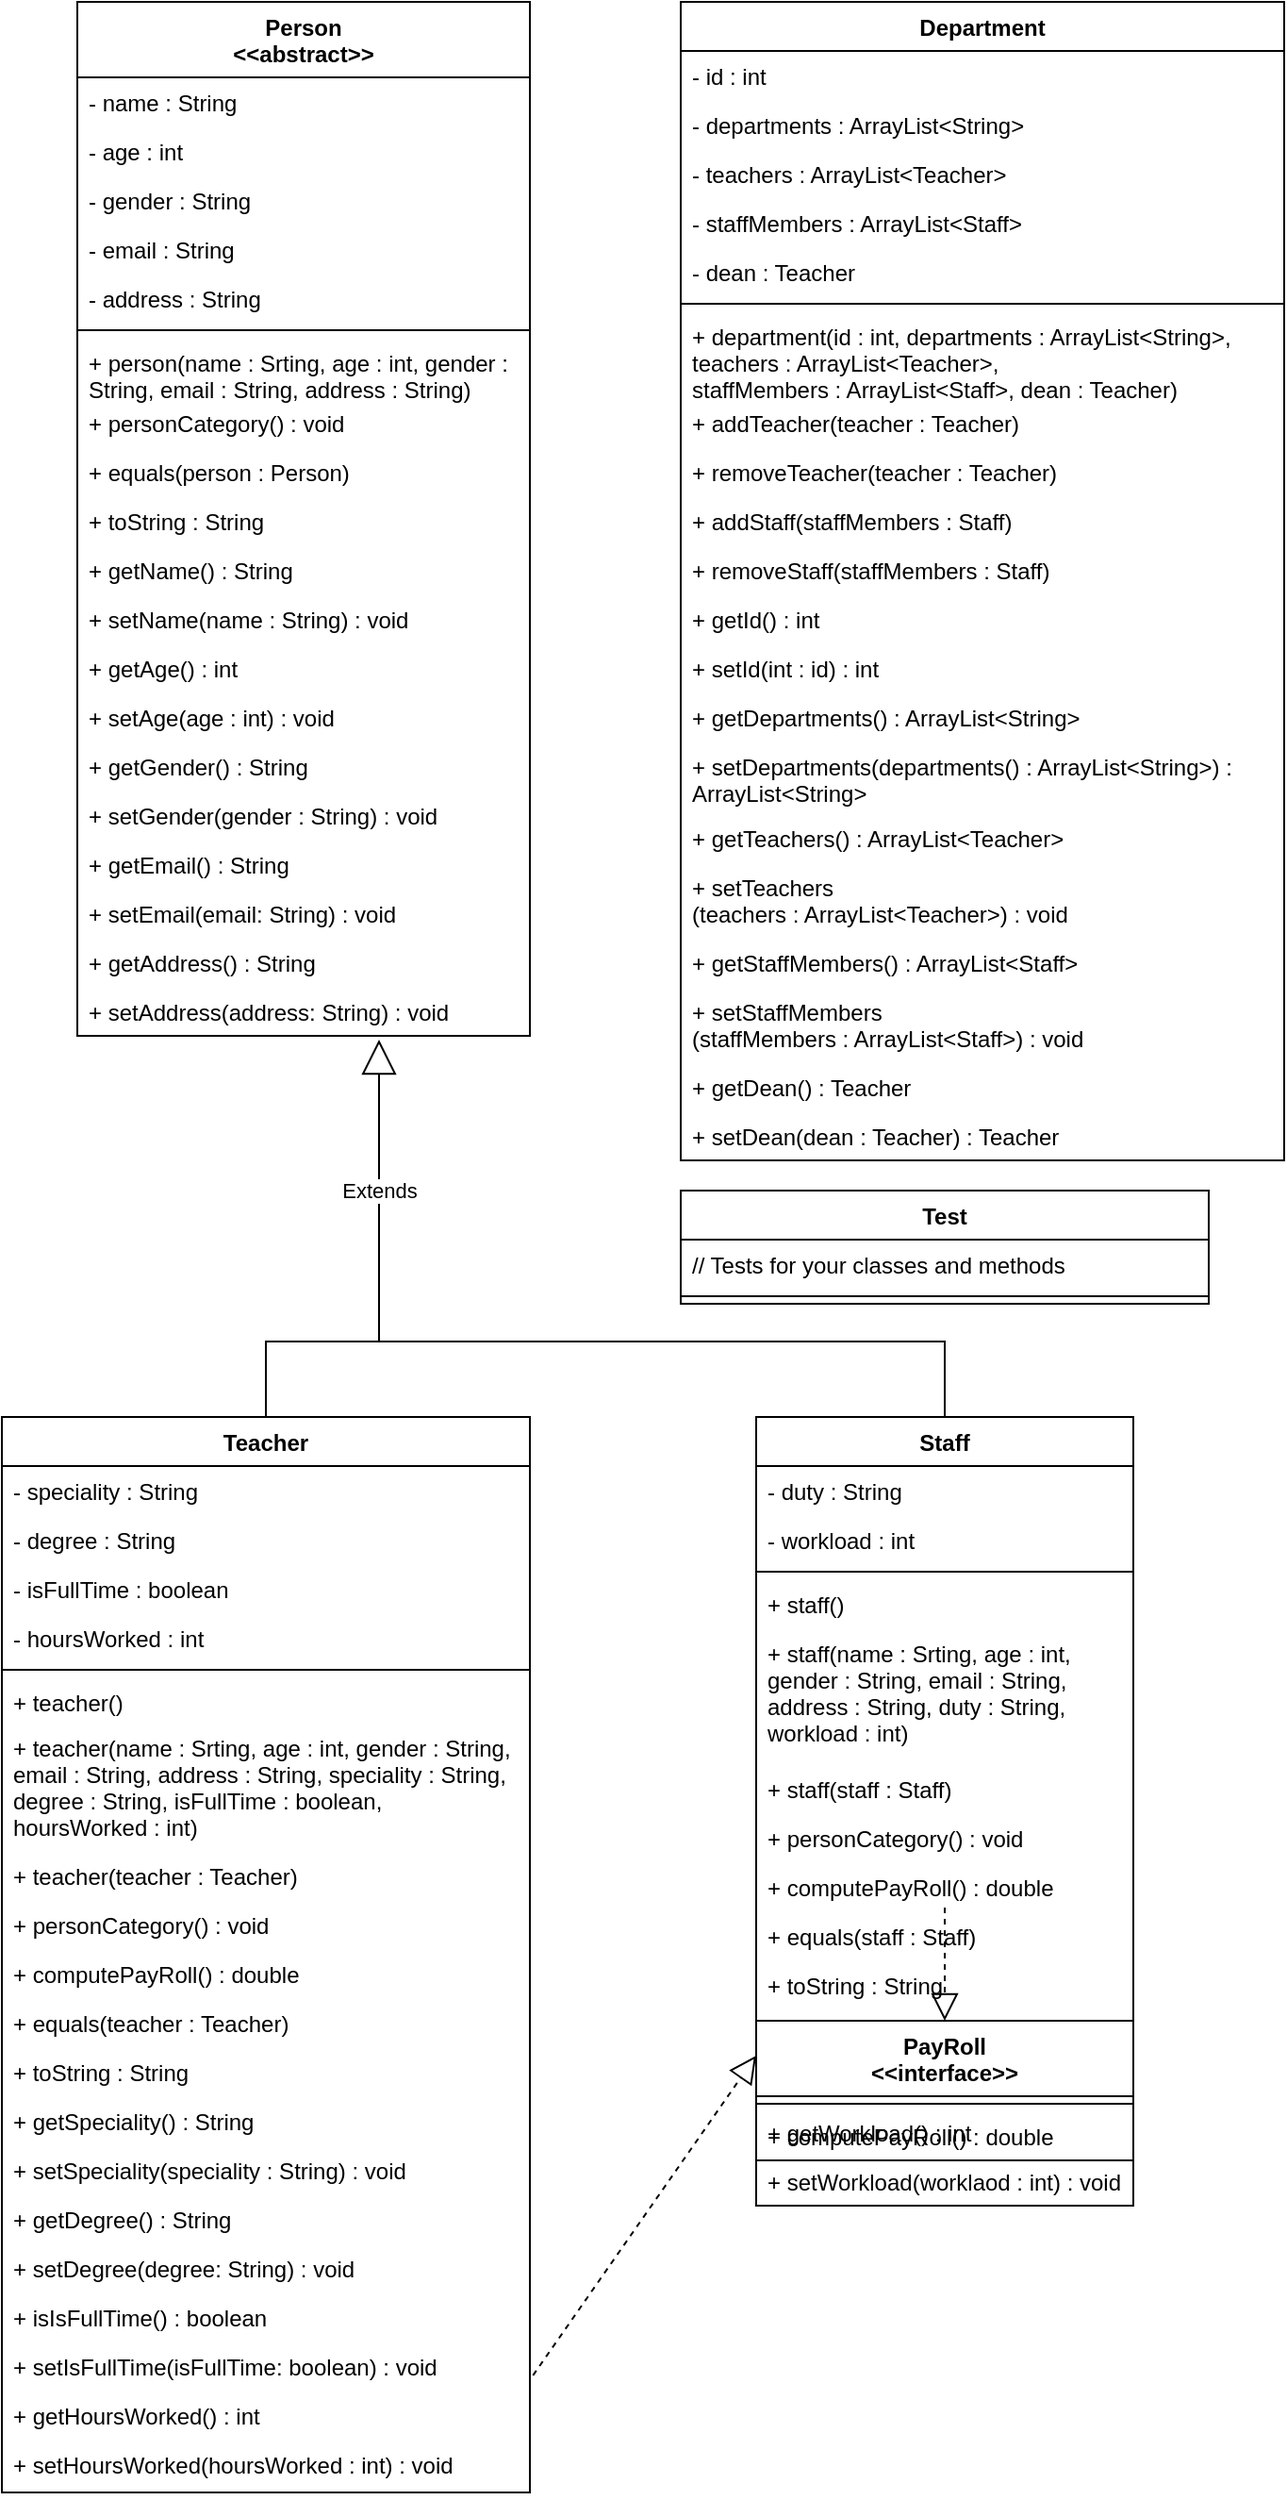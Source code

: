 <mxfile version="17.5.0" type="device"><diagram id="C5RBs43oDa-KdzZeNtuy" name="Page-1"><mxGraphModel dx="1038" dy="519" grid="1" gridSize="10" guides="1" tooltips="1" connect="1" arrows="1" fold="1" page="1" pageScale="1" pageWidth="827" pageHeight="1169" math="0" shadow="0"><root><mxCell id="WIyWlLk6GJQsqaUBKTNV-0"/><mxCell id="WIyWlLk6GJQsqaUBKTNV-1" parent="WIyWlLk6GJQsqaUBKTNV-0"/><mxCell id="uLpsGsBHw55Bv8MK6fu1-0" value="Person&#10;&lt;&lt;abstract&gt;&gt;" style="swimlane;fontStyle=1;align=center;verticalAlign=top;childLayout=stackLayout;horizontal=1;startSize=40;horizontalStack=0;resizeParent=1;resizeParentMax=0;resizeLast=0;collapsible=1;marginBottom=0;" parent="WIyWlLk6GJQsqaUBKTNV-1" vertex="1"><mxGeometry x="120" y="10" width="240" height="548" as="geometry"/></mxCell><mxCell id="uLpsGsBHw55Bv8MK6fu1-1" value="- name : String" style="text;strokeColor=none;fillColor=none;align=left;verticalAlign=top;spacingLeft=4;spacingRight=4;overflow=hidden;rotatable=0;points=[[0,0.5],[1,0.5]];portConstraint=eastwest;" parent="uLpsGsBHw55Bv8MK6fu1-0" vertex="1"><mxGeometry y="40" width="240" height="26" as="geometry"/></mxCell><mxCell id="uLpsGsBHw55Bv8MK6fu1-4" value="- age : int" style="text;strokeColor=none;fillColor=none;align=left;verticalAlign=top;spacingLeft=4;spacingRight=4;overflow=hidden;rotatable=0;points=[[0,0.5],[1,0.5]];portConstraint=eastwest;" parent="uLpsGsBHw55Bv8MK6fu1-0" vertex="1"><mxGeometry y="66" width="240" height="26" as="geometry"/></mxCell><mxCell id="uLpsGsBHw55Bv8MK6fu1-5" value="- gender : String" style="text;strokeColor=none;fillColor=none;align=left;verticalAlign=top;spacingLeft=4;spacingRight=4;overflow=hidden;rotatable=0;points=[[0,0.5],[1,0.5]];portConstraint=eastwest;" parent="uLpsGsBHw55Bv8MK6fu1-0" vertex="1"><mxGeometry y="92" width="240" height="26" as="geometry"/></mxCell><mxCell id="uLpsGsBHw55Bv8MK6fu1-6" value="- email : String" style="text;strokeColor=none;fillColor=none;align=left;verticalAlign=top;spacingLeft=4;spacingRight=4;overflow=hidden;rotatable=0;points=[[0,0.5],[1,0.5]];portConstraint=eastwest;" parent="uLpsGsBHw55Bv8MK6fu1-0" vertex="1"><mxGeometry y="118" width="240" height="26" as="geometry"/></mxCell><mxCell id="uLpsGsBHw55Bv8MK6fu1-7" value="- address : String" style="text;strokeColor=none;fillColor=none;align=left;verticalAlign=top;spacingLeft=4;spacingRight=4;overflow=hidden;rotatable=0;points=[[0,0.5],[1,0.5]];portConstraint=eastwest;" parent="uLpsGsBHw55Bv8MK6fu1-0" vertex="1"><mxGeometry y="144" width="240" height="26" as="geometry"/></mxCell><mxCell id="uLpsGsBHw55Bv8MK6fu1-2" value="" style="line;strokeWidth=1;fillColor=none;align=left;verticalAlign=middle;spacingTop=-1;spacingLeft=3;spacingRight=3;rotatable=0;labelPosition=right;points=[];portConstraint=eastwest;" parent="uLpsGsBHw55Bv8MK6fu1-0" vertex="1"><mxGeometry y="170" width="240" height="8" as="geometry"/></mxCell><mxCell id="LI53lobjBaOi_xo_60Wk-0" value="+ person(name : Srting, age : int, gender : &#10;String, email : String, address : String)" style="text;strokeColor=none;fillColor=none;align=left;verticalAlign=top;spacingLeft=4;spacingRight=4;overflow=hidden;rotatable=0;points=[[0,0.5],[1,0.5]];portConstraint=eastwest;" parent="uLpsGsBHw55Bv8MK6fu1-0" vertex="1"><mxGeometry y="178" width="240" height="32" as="geometry"/></mxCell><mxCell id="uLpsGsBHw55Bv8MK6fu1-3" value="+ personCategory() : void" style="text;strokeColor=none;fillColor=none;align=left;verticalAlign=top;spacingLeft=4;spacingRight=4;overflow=hidden;rotatable=0;points=[[0,0.5],[1,0.5]];portConstraint=eastwest;" parent="uLpsGsBHw55Bv8MK6fu1-0" vertex="1"><mxGeometry y="210" width="240" height="26" as="geometry"/></mxCell><mxCell id="uLpsGsBHw55Bv8MK6fu1-8" value="+ equals(person : Person)" style="text;strokeColor=none;fillColor=none;align=left;verticalAlign=top;spacingLeft=4;spacingRight=4;overflow=hidden;rotatable=0;points=[[0,0.5],[1,0.5]];portConstraint=eastwest;" parent="uLpsGsBHw55Bv8MK6fu1-0" vertex="1"><mxGeometry y="236" width="240" height="26" as="geometry"/></mxCell><mxCell id="uLpsGsBHw55Bv8MK6fu1-9" value="+ toString : String" style="text;strokeColor=none;fillColor=none;align=left;verticalAlign=top;spacingLeft=4;spacingRight=4;overflow=hidden;rotatable=0;points=[[0,0.5],[1,0.5]];portConstraint=eastwest;" parent="uLpsGsBHw55Bv8MK6fu1-0" vertex="1"><mxGeometry y="262" width="240" height="26" as="geometry"/></mxCell><mxCell id="_TSDAHFchQYAeaD-9xV5-0" value="+ getName() : String" style="text;strokeColor=none;fillColor=none;align=left;verticalAlign=top;spacingLeft=4;spacingRight=4;overflow=hidden;rotatable=0;points=[[0,0.5],[1,0.5]];portConstraint=eastwest;" parent="uLpsGsBHw55Bv8MK6fu1-0" vertex="1"><mxGeometry y="288" width="240" height="26" as="geometry"/></mxCell><mxCell id="_TSDAHFchQYAeaD-9xV5-1" value="+ setName(name : String) : void" style="text;strokeColor=none;fillColor=none;align=left;verticalAlign=top;spacingLeft=4;spacingRight=4;overflow=hidden;rotatable=0;points=[[0,0.5],[1,0.5]];portConstraint=eastwest;" parent="uLpsGsBHw55Bv8MK6fu1-0" vertex="1"><mxGeometry y="314" width="240" height="26" as="geometry"/></mxCell><mxCell id="_TSDAHFchQYAeaD-9xV5-2" value="+ getAge() : int" style="text;strokeColor=none;fillColor=none;align=left;verticalAlign=top;spacingLeft=4;spacingRight=4;overflow=hidden;rotatable=0;points=[[0,0.5],[1,0.5]];portConstraint=eastwest;" parent="uLpsGsBHw55Bv8MK6fu1-0" vertex="1"><mxGeometry y="340" width="240" height="26" as="geometry"/></mxCell><mxCell id="_TSDAHFchQYAeaD-9xV5-3" value="+ setAge(age : int) : void" style="text;strokeColor=none;fillColor=none;align=left;verticalAlign=top;spacingLeft=4;spacingRight=4;overflow=hidden;rotatable=0;points=[[0,0.5],[1,0.5]];portConstraint=eastwest;" parent="uLpsGsBHw55Bv8MK6fu1-0" vertex="1"><mxGeometry y="366" width="240" height="26" as="geometry"/></mxCell><mxCell id="_TSDAHFchQYAeaD-9xV5-4" value="+ getGender() : String" style="text;strokeColor=none;fillColor=none;align=left;verticalAlign=top;spacingLeft=4;spacingRight=4;overflow=hidden;rotatable=0;points=[[0,0.5],[1,0.5]];portConstraint=eastwest;" parent="uLpsGsBHw55Bv8MK6fu1-0" vertex="1"><mxGeometry y="392" width="240" height="26" as="geometry"/></mxCell><mxCell id="_TSDAHFchQYAeaD-9xV5-5" value="+ setGender(gender : String) : void" style="text;strokeColor=none;fillColor=none;align=left;verticalAlign=top;spacingLeft=4;spacingRight=4;overflow=hidden;rotatable=0;points=[[0,0.5],[1,0.5]];portConstraint=eastwest;" parent="uLpsGsBHw55Bv8MK6fu1-0" vertex="1"><mxGeometry y="418" width="240" height="26" as="geometry"/></mxCell><mxCell id="_TSDAHFchQYAeaD-9xV5-6" value="+ getEmail() : String" style="text;strokeColor=none;fillColor=none;align=left;verticalAlign=top;spacingLeft=4;spacingRight=4;overflow=hidden;rotatable=0;points=[[0,0.5],[1,0.5]];portConstraint=eastwest;" parent="uLpsGsBHw55Bv8MK6fu1-0" vertex="1"><mxGeometry y="444" width="240" height="26" as="geometry"/></mxCell><mxCell id="_TSDAHFchQYAeaD-9xV5-7" value="+ setEmail(email: String) : void" style="text;strokeColor=none;fillColor=none;align=left;verticalAlign=top;spacingLeft=4;spacingRight=4;overflow=hidden;rotatable=0;points=[[0,0.5],[1,0.5]];portConstraint=eastwest;" parent="uLpsGsBHw55Bv8MK6fu1-0" vertex="1"><mxGeometry y="470" width="240" height="26" as="geometry"/></mxCell><mxCell id="_TSDAHFchQYAeaD-9xV5-8" value="+ getAddress() : String" style="text;strokeColor=none;fillColor=none;align=left;verticalAlign=top;spacingLeft=4;spacingRight=4;overflow=hidden;rotatable=0;points=[[0,0.5],[1,0.5]];portConstraint=eastwest;" parent="uLpsGsBHw55Bv8MK6fu1-0" vertex="1"><mxGeometry y="496" width="240" height="26" as="geometry"/></mxCell><mxCell id="_TSDAHFchQYAeaD-9xV5-9" value="+ setAddress(address: String) : void" style="text;strokeColor=none;fillColor=none;align=left;verticalAlign=top;spacingLeft=4;spacingRight=4;overflow=hidden;rotatable=0;points=[[0,0.5],[1,0.5]];portConstraint=eastwest;" parent="uLpsGsBHw55Bv8MK6fu1-0" vertex="1"><mxGeometry y="522" width="240" height="26" as="geometry"/></mxCell><mxCell id="uLpsGsBHw55Bv8MK6fu1-10" value="Teacher" style="swimlane;fontStyle=1;align=center;verticalAlign=top;childLayout=stackLayout;horizontal=1;startSize=26;horizontalStack=0;resizeParent=1;resizeParentMax=0;resizeLast=0;collapsible=1;marginBottom=0;" parent="WIyWlLk6GJQsqaUBKTNV-1" vertex="1"><mxGeometry x="80" y="760" width="280" height="570" as="geometry"/></mxCell><mxCell id="uLpsGsBHw55Bv8MK6fu1-11" value="- speciality : String" style="text;strokeColor=none;fillColor=none;align=left;verticalAlign=top;spacingLeft=4;spacingRight=4;overflow=hidden;rotatable=0;points=[[0,0.5],[1,0.5]];portConstraint=eastwest;" parent="uLpsGsBHw55Bv8MK6fu1-10" vertex="1"><mxGeometry y="26" width="280" height="26" as="geometry"/></mxCell><mxCell id="uLpsGsBHw55Bv8MK6fu1-14" value="- degree : String" style="text;strokeColor=none;fillColor=none;align=left;verticalAlign=top;spacingLeft=4;spacingRight=4;overflow=hidden;rotatable=0;points=[[0,0.5],[1,0.5]];portConstraint=eastwest;" parent="uLpsGsBHw55Bv8MK6fu1-10" vertex="1"><mxGeometry y="52" width="280" height="26" as="geometry"/></mxCell><mxCell id="_TSDAHFchQYAeaD-9xV5-44" value="- isFullTime : boolean" style="text;strokeColor=none;fillColor=none;align=left;verticalAlign=top;spacingLeft=4;spacingRight=4;overflow=hidden;rotatable=0;points=[[0,0.5],[1,0.5]];portConstraint=eastwest;" parent="uLpsGsBHw55Bv8MK6fu1-10" vertex="1"><mxGeometry y="78" width="280" height="26" as="geometry"/></mxCell><mxCell id="_TSDAHFchQYAeaD-9xV5-45" value="- hoursWorked : int" style="text;strokeColor=none;fillColor=none;align=left;verticalAlign=top;spacingLeft=4;spacingRight=4;overflow=hidden;rotatable=0;points=[[0,0.5],[1,0.5]];portConstraint=eastwest;" parent="uLpsGsBHw55Bv8MK6fu1-10" vertex="1"><mxGeometry y="104" width="280" height="26" as="geometry"/></mxCell><mxCell id="uLpsGsBHw55Bv8MK6fu1-12" value="" style="line;strokeWidth=1;fillColor=none;align=left;verticalAlign=middle;spacingTop=-1;spacingLeft=3;spacingRight=3;rotatable=0;labelPosition=right;points=[];portConstraint=eastwest;" parent="uLpsGsBHw55Bv8MK6fu1-10" vertex="1"><mxGeometry y="130" width="280" height="8" as="geometry"/></mxCell><mxCell id="uLpsGsBHw55Bv8MK6fu1-13" value="+ teacher()" style="text;strokeColor=none;fillColor=none;align=left;verticalAlign=top;spacingLeft=4;spacingRight=4;overflow=hidden;rotatable=0;points=[[0,0.5],[1,0.5]];portConstraint=eastwest;" parent="uLpsGsBHw55Bv8MK6fu1-10" vertex="1"><mxGeometry y="138" width="280" height="24" as="geometry"/></mxCell><mxCell id="_TSDAHFchQYAeaD-9xV5-10" value="+ teacher(name : Srting, age : int, gender : String, &#10;email : String, address : String, speciality : String, &#10;degree : String, isFullTime : boolean, &#10;hoursWorked : int)" style="text;strokeColor=none;fillColor=none;align=left;verticalAlign=top;spacingLeft=4;spacingRight=4;overflow=hidden;rotatable=0;points=[[0,0.5],[1,0.5]];portConstraint=eastwest;" parent="uLpsGsBHw55Bv8MK6fu1-10" vertex="1"><mxGeometry y="162" width="280" height="68" as="geometry"/></mxCell><mxCell id="_TSDAHFchQYAeaD-9xV5-11" value="+ teacher(teacher : Teacher)" style="text;strokeColor=none;fillColor=none;align=left;verticalAlign=top;spacingLeft=4;spacingRight=4;overflow=hidden;rotatable=0;points=[[0,0.5],[1,0.5]];portConstraint=eastwest;" parent="uLpsGsBHw55Bv8MK6fu1-10" vertex="1"><mxGeometry y="230" width="280" height="26" as="geometry"/></mxCell><mxCell id="_TSDAHFchQYAeaD-9xV5-12" value="+ personCategory() : void" style="text;strokeColor=none;fillColor=none;align=left;verticalAlign=top;spacingLeft=4;spacingRight=4;overflow=hidden;rotatable=0;points=[[0,0.5],[1,0.5]];portConstraint=eastwest;" parent="uLpsGsBHw55Bv8MK6fu1-10" vertex="1"><mxGeometry y="256" width="280" height="26" as="geometry"/></mxCell><mxCell id="_TSDAHFchQYAeaD-9xV5-30" value="+ computePayRoll() : double" style="text;strokeColor=none;fillColor=none;align=left;verticalAlign=top;spacingLeft=4;spacingRight=4;overflow=hidden;rotatable=0;points=[[0,0.5],[1,0.5]];portConstraint=eastwest;" parent="uLpsGsBHw55Bv8MK6fu1-10" vertex="1"><mxGeometry y="282" width="280" height="26" as="geometry"/></mxCell><mxCell id="_TSDAHFchQYAeaD-9xV5-17" value="+ equals(teacher : Teacher)" style="text;strokeColor=none;fillColor=none;align=left;verticalAlign=top;spacingLeft=4;spacingRight=4;overflow=hidden;rotatable=0;points=[[0,0.5],[1,0.5]];portConstraint=eastwest;" parent="uLpsGsBHw55Bv8MK6fu1-10" vertex="1"><mxGeometry y="308" width="280" height="26" as="geometry"/></mxCell><mxCell id="_TSDAHFchQYAeaD-9xV5-18" value="+ toString : String" style="text;strokeColor=none;fillColor=none;align=left;verticalAlign=top;spacingLeft=4;spacingRight=4;overflow=hidden;rotatable=0;points=[[0,0.5],[1,0.5]];portConstraint=eastwest;" parent="uLpsGsBHw55Bv8MK6fu1-10" vertex="1"><mxGeometry y="334" width="280" height="26" as="geometry"/></mxCell><mxCell id="_TSDAHFchQYAeaD-9xV5-19" value="+ getSpeciality() : String" style="text;strokeColor=none;fillColor=none;align=left;verticalAlign=top;spacingLeft=4;spacingRight=4;overflow=hidden;rotatable=0;points=[[0,0.5],[1,0.5]];portConstraint=eastwest;" parent="uLpsGsBHw55Bv8MK6fu1-10" vertex="1"><mxGeometry y="360" width="280" height="26" as="geometry"/></mxCell><mxCell id="_TSDAHFchQYAeaD-9xV5-20" value="+ setSpeciality(speciality : String) : void" style="text;strokeColor=none;fillColor=none;align=left;verticalAlign=top;spacingLeft=4;spacingRight=4;overflow=hidden;rotatable=0;points=[[0,0.5],[1,0.5]];portConstraint=eastwest;" parent="uLpsGsBHw55Bv8MK6fu1-10" vertex="1"><mxGeometry y="386" width="280" height="26" as="geometry"/></mxCell><mxCell id="_TSDAHFchQYAeaD-9xV5-21" value="+ getDegree() : String" style="text;strokeColor=none;fillColor=none;align=left;verticalAlign=top;spacingLeft=4;spacingRight=4;overflow=hidden;rotatable=0;points=[[0,0.5],[1,0.5]];portConstraint=eastwest;" parent="uLpsGsBHw55Bv8MK6fu1-10" vertex="1"><mxGeometry y="412" width="280" height="26" as="geometry"/></mxCell><mxCell id="_TSDAHFchQYAeaD-9xV5-22" value="+ setDegree(degree: String) : void" style="text;strokeColor=none;fillColor=none;align=left;verticalAlign=top;spacingLeft=4;spacingRight=4;overflow=hidden;rotatable=0;points=[[0,0.5],[1,0.5]];portConstraint=eastwest;" parent="uLpsGsBHw55Bv8MK6fu1-10" vertex="1"><mxGeometry y="438" width="280" height="26" as="geometry"/></mxCell><mxCell id="_TSDAHFchQYAeaD-9xV5-46" value="+ isIsFullTime() : boolean" style="text;strokeColor=none;fillColor=none;align=left;verticalAlign=top;spacingLeft=4;spacingRight=4;overflow=hidden;rotatable=0;points=[[0,0.5],[1,0.5]];portConstraint=eastwest;" parent="uLpsGsBHw55Bv8MK6fu1-10" vertex="1"><mxGeometry y="464" width="280" height="26" as="geometry"/></mxCell><mxCell id="_TSDAHFchQYAeaD-9xV5-47" value="+ setIsFullTime(isFullTime: boolean) : void" style="text;strokeColor=none;fillColor=none;align=left;verticalAlign=top;spacingLeft=4;spacingRight=4;overflow=hidden;rotatable=0;points=[[0,0.5],[1,0.5]];portConstraint=eastwest;" parent="uLpsGsBHw55Bv8MK6fu1-10" vertex="1"><mxGeometry y="490" width="280" height="26" as="geometry"/></mxCell><mxCell id="_TSDAHFchQYAeaD-9xV5-48" value="+ getHoursWorked() : int" style="text;strokeColor=none;fillColor=none;align=left;verticalAlign=top;spacingLeft=4;spacingRight=4;overflow=hidden;rotatable=0;points=[[0,0.5],[1,0.5]];portConstraint=eastwest;" parent="uLpsGsBHw55Bv8MK6fu1-10" vertex="1"><mxGeometry y="516" width="280" height="26" as="geometry"/></mxCell><mxCell id="_TSDAHFchQYAeaD-9xV5-49" value="+ setHoursWorked(hoursWorked : int) : void" style="text;strokeColor=none;fillColor=none;align=left;verticalAlign=top;spacingLeft=4;spacingRight=4;overflow=hidden;rotatable=0;points=[[0,0.5],[1,0.5]];portConstraint=eastwest;" parent="uLpsGsBHw55Bv8MK6fu1-10" vertex="1"><mxGeometry y="542" width="280" height="28" as="geometry"/></mxCell><mxCell id="uLpsGsBHw55Bv8MK6fu1-15" value="Staff" style="swimlane;fontStyle=1;align=center;verticalAlign=top;childLayout=stackLayout;horizontal=1;startSize=26;horizontalStack=0;resizeParent=1;resizeParentMax=0;resizeLast=0;collapsible=1;marginBottom=0;" parent="WIyWlLk6GJQsqaUBKTNV-1" vertex="1"><mxGeometry x="480" y="760" width="200" height="418" as="geometry"/></mxCell><mxCell id="uLpsGsBHw55Bv8MK6fu1-16" value="- duty : String" style="text;strokeColor=none;fillColor=none;align=left;verticalAlign=top;spacingLeft=4;spacingRight=4;overflow=hidden;rotatable=0;points=[[0,0.5],[1,0.5]];portConstraint=eastwest;" parent="uLpsGsBHw55Bv8MK6fu1-15" vertex="1"><mxGeometry y="26" width="200" height="26" as="geometry"/></mxCell><mxCell id="uLpsGsBHw55Bv8MK6fu1-19" value="- workload : int" style="text;strokeColor=none;fillColor=none;align=left;verticalAlign=top;spacingLeft=4;spacingRight=4;overflow=hidden;rotatable=0;points=[[0,0.5],[1,0.5]];portConstraint=eastwest;" parent="uLpsGsBHw55Bv8MK6fu1-15" vertex="1"><mxGeometry y="52" width="200" height="26" as="geometry"/></mxCell><mxCell id="uLpsGsBHw55Bv8MK6fu1-17" value="" style="line;strokeWidth=1;fillColor=none;align=left;verticalAlign=middle;spacingTop=-1;spacingLeft=3;spacingRight=3;rotatable=0;labelPosition=right;points=[];portConstraint=eastwest;" parent="uLpsGsBHw55Bv8MK6fu1-15" vertex="1"><mxGeometry y="78" width="200" height="8" as="geometry"/></mxCell><mxCell id="uLpsGsBHw55Bv8MK6fu1-18" value="+ staff()" style="text;strokeColor=none;fillColor=none;align=left;verticalAlign=top;spacingLeft=4;spacingRight=4;overflow=hidden;rotatable=0;points=[[0,0.5],[1,0.5]];portConstraint=eastwest;" parent="uLpsGsBHw55Bv8MK6fu1-15" vertex="1"><mxGeometry y="86" width="200" height="26" as="geometry"/></mxCell><mxCell id="_TSDAHFchQYAeaD-9xV5-23" value="+ staff(name : Srting, age : int, &#10;gender : String, email : String, &#10;address : String, duty : String, &#10;workload : int)" style="text;strokeColor=none;fillColor=none;align=left;verticalAlign=top;spacingLeft=4;spacingRight=4;overflow=hidden;rotatable=0;points=[[0,0.5],[1,0.5]];portConstraint=eastwest;" parent="uLpsGsBHw55Bv8MK6fu1-15" vertex="1"><mxGeometry y="112" width="200" height="72" as="geometry"/></mxCell><mxCell id="_TSDAHFchQYAeaD-9xV5-24" value="+ staff(staff : Staff)" style="text;strokeColor=none;fillColor=none;align=left;verticalAlign=top;spacingLeft=4;spacingRight=4;overflow=hidden;rotatable=0;points=[[0,0.5],[1,0.5]];portConstraint=eastwest;" parent="uLpsGsBHw55Bv8MK6fu1-15" vertex="1"><mxGeometry y="184" width="200" height="26" as="geometry"/></mxCell><mxCell id="_TSDAHFchQYAeaD-9xV5-25" value="+ personCategory() : void" style="text;strokeColor=none;fillColor=none;align=left;verticalAlign=top;spacingLeft=4;spacingRight=4;overflow=hidden;rotatable=0;points=[[0,0.5],[1,0.5]];portConstraint=eastwest;" parent="uLpsGsBHw55Bv8MK6fu1-15" vertex="1"><mxGeometry y="210" width="200" height="26" as="geometry"/></mxCell><mxCell id="_TSDAHFchQYAeaD-9xV5-31" value="+ computePayRoll() : double" style="text;strokeColor=none;fillColor=none;align=left;verticalAlign=top;spacingLeft=4;spacingRight=4;overflow=hidden;rotatable=0;points=[[0,0.5],[1,0.5]];portConstraint=eastwest;" parent="uLpsGsBHw55Bv8MK6fu1-15" vertex="1"><mxGeometry y="236" width="200" height="26" as="geometry"/></mxCell><mxCell id="_TSDAHFchQYAeaD-9xV5-32" value="+ equals(staff : Staff)" style="text;strokeColor=none;fillColor=none;align=left;verticalAlign=top;spacingLeft=4;spacingRight=4;overflow=hidden;rotatable=0;points=[[0,0.5],[1,0.5]];portConstraint=eastwest;" parent="uLpsGsBHw55Bv8MK6fu1-15" vertex="1"><mxGeometry y="262" width="200" height="26" as="geometry"/></mxCell><mxCell id="_TSDAHFchQYAeaD-9xV5-33" value="+ toString : String" style="text;strokeColor=none;fillColor=none;align=left;verticalAlign=top;spacingLeft=4;spacingRight=4;overflow=hidden;rotatable=0;points=[[0,0.5],[1,0.5]];portConstraint=eastwest;" parent="uLpsGsBHw55Bv8MK6fu1-15" vertex="1"><mxGeometry y="288" width="200" height="26" as="geometry"/></mxCell><mxCell id="_TSDAHFchQYAeaD-9xV5-34" value="+ getDuty() : String" style="text;strokeColor=none;fillColor=none;align=left;verticalAlign=top;spacingLeft=4;spacingRight=4;overflow=hidden;rotatable=0;points=[[0,0.5],[1,0.5]];portConstraint=eastwest;" parent="uLpsGsBHw55Bv8MK6fu1-15" vertex="1"><mxGeometry y="314" width="200" height="26" as="geometry"/></mxCell><mxCell id="_TSDAHFchQYAeaD-9xV5-35" value="+ setDuty(duty : String) : void" style="text;strokeColor=none;fillColor=none;align=left;verticalAlign=top;spacingLeft=4;spacingRight=4;overflow=hidden;rotatable=0;points=[[0,0.5],[1,0.5]];portConstraint=eastwest;" parent="uLpsGsBHw55Bv8MK6fu1-15" vertex="1"><mxGeometry y="340" width="200" height="26" as="geometry"/></mxCell><mxCell id="_TSDAHFchQYAeaD-9xV5-36" value="+ getWorkload() : int" style="text;strokeColor=none;fillColor=none;align=left;verticalAlign=top;spacingLeft=4;spacingRight=4;overflow=hidden;rotatable=0;points=[[0,0.5],[1,0.5]];portConstraint=eastwest;" parent="uLpsGsBHw55Bv8MK6fu1-15" vertex="1"><mxGeometry y="366" width="200" height="26" as="geometry"/></mxCell><mxCell id="_TSDAHFchQYAeaD-9xV5-37" value="+ setWorkload(worklaod : int) : void" style="text;strokeColor=none;fillColor=none;align=left;verticalAlign=top;spacingLeft=4;spacingRight=4;overflow=hidden;rotatable=0;points=[[0,0.5],[1,0.5]];portConstraint=eastwest;" parent="uLpsGsBHw55Bv8MK6fu1-15" vertex="1"><mxGeometry y="392" width="200" height="26" as="geometry"/></mxCell><mxCell id="_TSDAHFchQYAeaD-9xV5-13" value="PayRoll&#10;&lt;&lt;interface&gt;&gt;" style="swimlane;fontStyle=1;align=center;verticalAlign=top;childLayout=stackLayout;horizontal=1;startSize=40;horizontalStack=0;resizeParent=1;resizeParentMax=0;resizeLast=0;collapsible=1;marginBottom=0;" parent="WIyWlLk6GJQsqaUBKTNV-1" vertex="1"><mxGeometry x="480" y="1080" width="200" height="74" as="geometry"/></mxCell><mxCell id="_TSDAHFchQYAeaD-9xV5-15" value="" style="line;strokeWidth=1;fillColor=none;align=left;verticalAlign=middle;spacingTop=-1;spacingLeft=3;spacingRight=3;rotatable=0;labelPosition=right;points=[];portConstraint=eastwest;" parent="_TSDAHFchQYAeaD-9xV5-13" vertex="1"><mxGeometry y="40" width="200" height="8" as="geometry"/></mxCell><mxCell id="_TSDAHFchQYAeaD-9xV5-16" value="+ computePayRoll() : double" style="text;strokeColor=none;fillColor=none;align=left;verticalAlign=top;spacingLeft=4;spacingRight=4;overflow=hidden;rotatable=0;points=[[0,0.5],[1,0.5]];portConstraint=eastwest;" parent="_TSDAHFchQYAeaD-9xV5-13" vertex="1"><mxGeometry y="48" width="200" height="26" as="geometry"/></mxCell><mxCell id="_TSDAHFchQYAeaD-9xV5-26" value="Department" style="swimlane;fontStyle=1;align=center;verticalAlign=top;childLayout=stackLayout;horizontal=1;startSize=26;horizontalStack=0;resizeParent=1;resizeParentMax=0;resizeLast=0;collapsible=1;marginBottom=0;" parent="WIyWlLk6GJQsqaUBKTNV-1" vertex="1"><mxGeometry x="440" y="10" width="320" height="614" as="geometry"/></mxCell><mxCell id="dti-8--jWfVmkfaorB_I-0" value="- id : int" style="text;strokeColor=none;fillColor=none;align=left;verticalAlign=top;spacingLeft=4;spacingRight=4;overflow=hidden;rotatable=0;points=[[0,0.5],[1,0.5]];portConstraint=eastwest;" vertex="1" parent="_TSDAHFchQYAeaD-9xV5-26"><mxGeometry y="26" width="320" height="26" as="geometry"/></mxCell><mxCell id="dti-8--jWfVmkfaorB_I-7" value="- departments : ArrayList&lt;String&gt;" style="text;strokeColor=none;fillColor=none;align=left;verticalAlign=top;spacingLeft=4;spacingRight=4;overflow=hidden;rotatable=0;points=[[0,0.5],[1,0.5]];portConstraint=eastwest;" vertex="1" parent="_TSDAHFchQYAeaD-9xV5-26"><mxGeometry y="52" width="320" height="26" as="geometry"/></mxCell><mxCell id="_TSDAHFchQYAeaD-9xV5-27" value="- teachers : ArrayList&lt;Teacher&gt;" style="text;strokeColor=none;fillColor=none;align=left;verticalAlign=top;spacingLeft=4;spacingRight=4;overflow=hidden;rotatable=0;points=[[0,0.5],[1,0.5]];portConstraint=eastwest;" parent="_TSDAHFchQYAeaD-9xV5-26" vertex="1"><mxGeometry y="78" width="320" height="26" as="geometry"/></mxCell><mxCell id="_TSDAHFchQYAeaD-9xV5-50" value="- staffMembers : ArrayList&lt;Staff&gt;" style="text;strokeColor=none;fillColor=none;align=left;verticalAlign=top;spacingLeft=4;spacingRight=4;overflow=hidden;rotatable=0;points=[[0,0.5],[1,0.5]];portConstraint=eastwest;" parent="_TSDAHFchQYAeaD-9xV5-26" vertex="1"><mxGeometry y="104" width="320" height="26" as="geometry"/></mxCell><mxCell id="_TSDAHFchQYAeaD-9xV5-51" value="- dean : Teacher" style="text;strokeColor=none;fillColor=none;align=left;verticalAlign=top;spacingLeft=4;spacingRight=4;overflow=hidden;rotatable=0;points=[[0,0.5],[1,0.5]];portConstraint=eastwest;" parent="_TSDAHFchQYAeaD-9xV5-26" vertex="1"><mxGeometry y="130" width="320" height="26" as="geometry"/></mxCell><mxCell id="_TSDAHFchQYAeaD-9xV5-28" value="" style="line;strokeWidth=1;fillColor=none;align=left;verticalAlign=middle;spacingTop=-1;spacingLeft=3;spacingRight=3;rotatable=0;labelPosition=right;points=[];portConstraint=eastwest;" parent="_TSDAHFchQYAeaD-9xV5-26" vertex="1"><mxGeometry y="156" width="320" height="8" as="geometry"/></mxCell><mxCell id="_TSDAHFchQYAeaD-9xV5-29" value="+ department(id : int, departments : ArrayList&lt;String&gt;, &#10;teachers : ArrayList&lt;Teacher&gt;, &#10;staffMembers : ArrayList&lt;Staff&gt;, dean : Teacher)" style="text;strokeColor=none;fillColor=none;align=left;verticalAlign=top;spacingLeft=4;spacingRight=4;overflow=hidden;rotatable=0;points=[[0,0.5],[1,0.5]];portConstraint=eastwest;" parent="_TSDAHFchQYAeaD-9xV5-26" vertex="1"><mxGeometry y="164" width="320" height="46" as="geometry"/></mxCell><mxCell id="dti-8--jWfVmkfaorB_I-3" value="+ addTeacher(teacher : Teacher)" style="text;strokeColor=none;fillColor=none;align=left;verticalAlign=top;spacingLeft=4;spacingRight=4;overflow=hidden;rotatable=0;points=[[0,0.5],[1,0.5]];portConstraint=eastwest;" vertex="1" parent="_TSDAHFchQYAeaD-9xV5-26"><mxGeometry y="210" width="320" height="26" as="geometry"/></mxCell><mxCell id="dti-8--jWfVmkfaorB_I-4" value="+ removeTeacher(teacher : Teacher)" style="text;strokeColor=none;fillColor=none;align=left;verticalAlign=top;spacingLeft=4;spacingRight=4;overflow=hidden;rotatable=0;points=[[0,0.5],[1,0.5]];portConstraint=eastwest;" vertex="1" parent="_TSDAHFchQYAeaD-9xV5-26"><mxGeometry y="236" width="320" height="26" as="geometry"/></mxCell><mxCell id="dti-8--jWfVmkfaorB_I-5" value="+ addStaff(staffMembers : Staff)" style="text;strokeColor=none;fillColor=none;align=left;verticalAlign=top;spacingLeft=4;spacingRight=4;overflow=hidden;rotatable=0;points=[[0,0.5],[1,0.5]];portConstraint=eastwest;" vertex="1" parent="_TSDAHFchQYAeaD-9xV5-26"><mxGeometry y="262" width="320" height="26" as="geometry"/></mxCell><mxCell id="dti-8--jWfVmkfaorB_I-6" value="+ removeStaff(staffMembers : Staff)" style="text;strokeColor=none;fillColor=none;align=left;verticalAlign=top;spacingLeft=4;spacingRight=4;overflow=hidden;rotatable=0;points=[[0,0.5],[1,0.5]];portConstraint=eastwest;" vertex="1" parent="_TSDAHFchQYAeaD-9xV5-26"><mxGeometry y="288" width="320" height="26" as="geometry"/></mxCell><mxCell id="dti-8--jWfVmkfaorB_I-1" value="+ getId() : int" style="text;strokeColor=none;fillColor=none;align=left;verticalAlign=top;spacingLeft=4;spacingRight=4;overflow=hidden;rotatable=0;points=[[0,0.5],[1,0.5]];portConstraint=eastwest;" vertex="1" parent="_TSDAHFchQYAeaD-9xV5-26"><mxGeometry y="314" width="320" height="26" as="geometry"/></mxCell><mxCell id="dti-8--jWfVmkfaorB_I-2" value="+ setId(int : id) : int" style="text;strokeColor=none;fillColor=none;align=left;verticalAlign=top;spacingLeft=4;spacingRight=4;overflow=hidden;rotatable=0;points=[[0,0.5],[1,0.5]];portConstraint=eastwest;" vertex="1" parent="_TSDAHFchQYAeaD-9xV5-26"><mxGeometry y="340" width="320" height="26" as="geometry"/></mxCell><mxCell id="dti-8--jWfVmkfaorB_I-8" value="+ getDepartments() : ArrayList&lt;String&gt;" style="text;strokeColor=none;fillColor=none;align=left;verticalAlign=top;spacingLeft=4;spacingRight=4;overflow=hidden;rotatable=0;points=[[0,0.5],[1,0.5]];portConstraint=eastwest;" vertex="1" parent="_TSDAHFchQYAeaD-9xV5-26"><mxGeometry y="366" width="320" height="26" as="geometry"/></mxCell><mxCell id="dti-8--jWfVmkfaorB_I-9" value="+ setDepartments(departments() : ArrayList&lt;String&gt;) : &#10;ArrayList&lt;String&gt;" style="text;strokeColor=none;fillColor=none;align=left;verticalAlign=top;spacingLeft=4;spacingRight=4;overflow=hidden;rotatable=0;points=[[0,0.5],[1,0.5]];portConstraint=eastwest;" vertex="1" parent="_TSDAHFchQYAeaD-9xV5-26"><mxGeometry y="392" width="320" height="38" as="geometry"/></mxCell><mxCell id="LI53lobjBaOi_xo_60Wk-1" value="+ getTeachers() : ArrayList&lt;Teacher&gt;" style="text;strokeColor=none;fillColor=none;align=left;verticalAlign=top;spacingLeft=4;spacingRight=4;overflow=hidden;rotatable=0;points=[[0,0.5],[1,0.5]];portConstraint=eastwest;" parent="_TSDAHFchQYAeaD-9xV5-26" vertex="1"><mxGeometry y="430" width="320" height="26" as="geometry"/></mxCell><mxCell id="_TSDAHFchQYAeaD-9xV5-52" value="+ setTeachers&#10;(teachers : ArrayList&lt;Teacher&gt;) : void" style="text;strokeColor=none;fillColor=none;align=left;verticalAlign=top;spacingLeft=4;spacingRight=4;overflow=hidden;rotatable=0;points=[[0,0.5],[1,0.5]];portConstraint=eastwest;" parent="_TSDAHFchQYAeaD-9xV5-26" vertex="1"><mxGeometry y="456" width="320" height="40" as="geometry"/></mxCell><mxCell id="_TSDAHFchQYAeaD-9xV5-53" value="+ getStaffMembers() : ArrayList&lt;Staff&gt;" style="text;strokeColor=none;fillColor=none;align=left;verticalAlign=top;spacingLeft=4;spacingRight=4;overflow=hidden;rotatable=0;points=[[0,0.5],[1,0.5]];portConstraint=eastwest;" parent="_TSDAHFchQYAeaD-9xV5-26" vertex="1"><mxGeometry y="496" width="320" height="26" as="geometry"/></mxCell><mxCell id="_TSDAHFchQYAeaD-9xV5-54" value="+ setStaffMembers&#10;(staffMembers : ArrayList&lt;Staff&gt;) : void" style="text;strokeColor=none;fillColor=none;align=left;verticalAlign=top;spacingLeft=4;spacingRight=4;overflow=hidden;rotatable=0;points=[[0,0.5],[1,0.5]];portConstraint=eastwest;" parent="_TSDAHFchQYAeaD-9xV5-26" vertex="1"><mxGeometry y="522" width="320" height="40" as="geometry"/></mxCell><mxCell id="_TSDAHFchQYAeaD-9xV5-55" value="+ getDean() : Teacher" style="text;strokeColor=none;fillColor=none;align=left;verticalAlign=top;spacingLeft=4;spacingRight=4;overflow=hidden;rotatable=0;points=[[0,0.5],[1,0.5]];portConstraint=eastwest;" parent="_TSDAHFchQYAeaD-9xV5-26" vertex="1"><mxGeometry y="562" width="320" height="26" as="geometry"/></mxCell><mxCell id="_TSDAHFchQYAeaD-9xV5-56" value="+ setDean(dean : Teacher) : Teacher" style="text;strokeColor=none;fillColor=none;align=left;verticalAlign=top;spacingLeft=4;spacingRight=4;overflow=hidden;rotatable=0;points=[[0,0.5],[1,0.5]];portConstraint=eastwest;" parent="_TSDAHFchQYAeaD-9xV5-26" vertex="1"><mxGeometry y="588" width="320" height="26" as="geometry"/></mxCell><mxCell id="24onXJhULcLQto3adsMJ-1" value="" style="endArrow=none;html=1;rounded=0;exitX=0.5;exitY=0;exitDx=0;exitDy=0;entryX=0.5;entryY=0;entryDx=0;entryDy=0;" parent="WIyWlLk6GJQsqaUBKTNV-1" source="uLpsGsBHw55Bv8MK6fu1-10" target="uLpsGsBHw55Bv8MK6fu1-15" edge="1"><mxGeometry relative="1" as="geometry"><mxPoint x="360" y="810" as="sourcePoint"/><mxPoint x="520" y="810" as="targetPoint"/><Array as="points"><mxPoint x="220" y="720"/><mxPoint x="400" y="720"/><mxPoint x="580" y="720"/></Array></mxGeometry></mxCell><mxCell id="24onXJhULcLQto3adsMJ-2" value="Extends" style="endArrow=block;endSize=16;endFill=0;html=1;rounded=0;" parent="WIyWlLk6GJQsqaUBKTNV-1" edge="1"><mxGeometry width="160" relative="1" as="geometry"><mxPoint x="280" y="720" as="sourcePoint"/><mxPoint x="280" y="560" as="targetPoint"/></mxGeometry></mxCell><mxCell id="24onXJhULcLQto3adsMJ-3" value="" style="endArrow=block;dashed=1;endFill=0;endSize=12;html=1;rounded=0;entryX=0.5;entryY=0;entryDx=0;entryDy=0;" parent="WIyWlLk6GJQsqaUBKTNV-1" target="_TSDAHFchQYAeaD-9xV5-13" edge="1"><mxGeometry width="160" relative="1" as="geometry"><mxPoint x="580" y="1020" as="sourcePoint"/><mxPoint x="430" y="980" as="targetPoint"/></mxGeometry></mxCell><mxCell id="24onXJhULcLQto3adsMJ-4" value="" style="endArrow=block;dashed=1;endFill=0;endSize=12;html=1;rounded=0;entryX=0;entryY=0.25;entryDx=0;entryDy=0;exitX=1.006;exitY=0.689;exitDx=0;exitDy=0;exitPerimeter=0;" parent="WIyWlLk6GJQsqaUBKTNV-1" source="_TSDAHFchQYAeaD-9xV5-47" target="_TSDAHFchQYAeaD-9xV5-13" edge="1"><mxGeometry width="160" relative="1" as="geometry"><mxPoint x="320" y="1030" as="sourcePoint"/><mxPoint x="480" y="1030" as="targetPoint"/></mxGeometry></mxCell><mxCell id="Iv5yyF3e9zrE6jtYkpHf-0" value="Test" style="swimlane;fontStyle=1;align=center;verticalAlign=top;childLayout=stackLayout;horizontal=1;startSize=26;horizontalStack=0;resizeParent=1;resizeParentMax=0;resizeLast=0;collapsible=1;marginBottom=0;" parent="WIyWlLk6GJQsqaUBKTNV-1" vertex="1"><mxGeometry x="440" y="640" width="280" height="60" as="geometry"/></mxCell><mxCell id="Iv5yyF3e9zrE6jtYkpHf-1" value="// Tests for your classes and methods" style="text;strokeColor=none;fillColor=none;align=left;verticalAlign=top;spacingLeft=4;spacingRight=4;overflow=hidden;rotatable=0;points=[[0,0.5],[1,0.5]];portConstraint=eastwest;" parent="Iv5yyF3e9zrE6jtYkpHf-0" vertex="1"><mxGeometry y="26" width="280" height="26" as="geometry"/></mxCell><mxCell id="Iv5yyF3e9zrE6jtYkpHf-2" value="" style="line;strokeWidth=1;fillColor=none;align=left;verticalAlign=middle;spacingTop=-1;spacingLeft=3;spacingRight=3;rotatable=0;labelPosition=right;points=[];portConstraint=eastwest;" parent="Iv5yyF3e9zrE6jtYkpHf-0" vertex="1"><mxGeometry y="52" width="280" height="8" as="geometry"/></mxCell></root></mxGraphModel></diagram></mxfile>